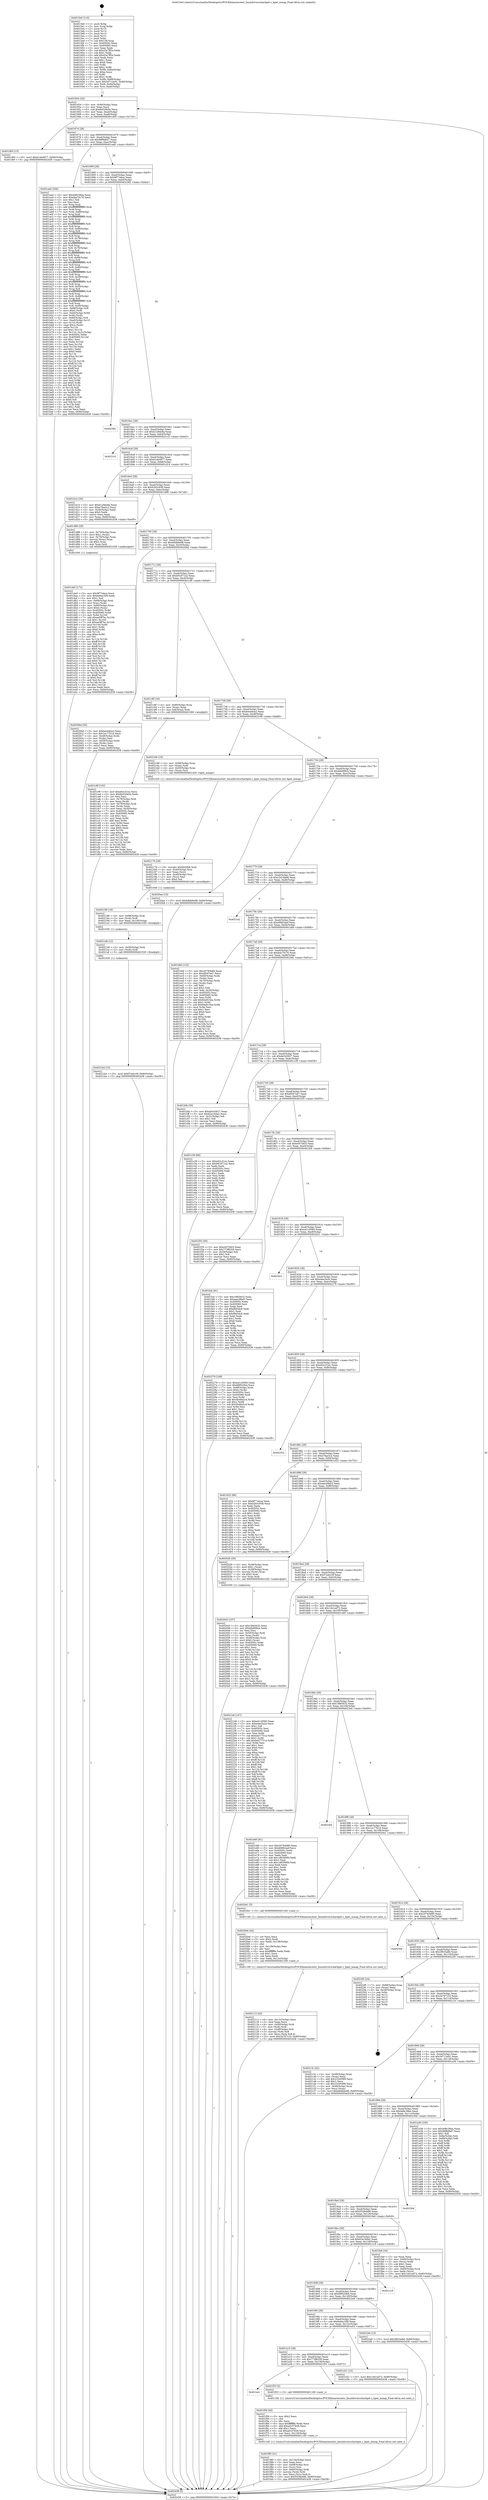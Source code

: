 digraph "0x4015e0" {
  label = "0x4015e0 (/mnt/c/Users/mathe/Desktop/tcc/POCII/binaries/extr_linuxdriverscharhpet.c_hpet_mmap_Final-ollvm.out::main(0))"
  labelloc = "t"
  node[shape=record]

  Entry [label="",width=0.3,height=0.3,shape=circle,fillcolor=black,style=filled]
  "0x401654" [label="{
     0x401654 [32]\l
     | [instrs]\l
     &nbsp;&nbsp;0x401654 \<+6\>: mov -0x90(%rbp),%eax\l
     &nbsp;&nbsp;0x40165a \<+2\>: mov %eax,%ecx\l
     &nbsp;&nbsp;0x40165c \<+6\>: sub $0x8e529e5e,%ecx\l
     &nbsp;&nbsp;0x401662 \<+6\>: mov %eax,-0xa4(%rbp)\l
     &nbsp;&nbsp;0x401668 \<+6\>: mov %ecx,-0xa8(%rbp)\l
     &nbsp;&nbsp;0x40166e \<+6\>: je 0000000000401d05 \<main+0x725\>\l
  }"]
  "0x401d05" [label="{
     0x401d05 [15]\l
     | [instrs]\l
     &nbsp;&nbsp;0x401d05 \<+10\>: movl $0xb1eb4977,-0x90(%rbp)\l
     &nbsp;&nbsp;0x401d0f \<+5\>: jmp 0000000000402438 \<main+0xe58\>\l
  }"]
  "0x401674" [label="{
     0x401674 [28]\l
     | [instrs]\l
     &nbsp;&nbsp;0x401674 \<+5\>: jmp 0000000000401679 \<main+0x99\>\l
     &nbsp;&nbsp;0x401679 \<+6\>: mov -0xa4(%rbp),%eax\l
     &nbsp;&nbsp;0x40167f \<+5\>: sub $0x98f9d6d7,%eax\l
     &nbsp;&nbsp;0x401684 \<+6\>: mov %eax,-0xac(%rbp)\l
     &nbsp;&nbsp;0x40168a \<+6\>: je 0000000000401aa0 \<main+0x4c0\>\l
  }"]
  Exit [label="",width=0.3,height=0.3,shape=circle,fillcolor=black,style=filled,peripheries=2]
  "0x401aa0" [label="{
     0x401aa0 [346]\l
     | [instrs]\l
     &nbsp;&nbsp;0x401aa0 \<+5\>: mov $0x4d8c38ea,%eax\l
     &nbsp;&nbsp;0x401aa5 \<+5\>: mov $0xdaa75c76,%ecx\l
     &nbsp;&nbsp;0x401aaa \<+2\>: mov $0x1,%dl\l
     &nbsp;&nbsp;0x401aac \<+2\>: xor %esi,%esi\l
     &nbsp;&nbsp;0x401aae \<+3\>: mov %rsp,%rdi\l
     &nbsp;&nbsp;0x401ab1 \<+4\>: add $0xfffffffffffffff0,%rdi\l
     &nbsp;&nbsp;0x401ab5 \<+3\>: mov %rdi,%rsp\l
     &nbsp;&nbsp;0x401ab8 \<+7\>: mov %rdi,-0x88(%rbp)\l
     &nbsp;&nbsp;0x401abf \<+3\>: mov %rsp,%rdi\l
     &nbsp;&nbsp;0x401ac2 \<+4\>: add $0xfffffffffffffff0,%rdi\l
     &nbsp;&nbsp;0x401ac6 \<+3\>: mov %rdi,%rsp\l
     &nbsp;&nbsp;0x401ac9 \<+3\>: mov %rsp,%r8\l
     &nbsp;&nbsp;0x401acc \<+4\>: add $0xfffffffffffffff0,%r8\l
     &nbsp;&nbsp;0x401ad0 \<+3\>: mov %r8,%rsp\l
     &nbsp;&nbsp;0x401ad3 \<+4\>: mov %r8,-0x80(%rbp)\l
     &nbsp;&nbsp;0x401ad7 \<+3\>: mov %rsp,%r8\l
     &nbsp;&nbsp;0x401ada \<+4\>: add $0xfffffffffffffff0,%r8\l
     &nbsp;&nbsp;0x401ade \<+3\>: mov %r8,%rsp\l
     &nbsp;&nbsp;0x401ae1 \<+4\>: mov %r8,-0x78(%rbp)\l
     &nbsp;&nbsp;0x401ae5 \<+3\>: mov %rsp,%r8\l
     &nbsp;&nbsp;0x401ae8 \<+4\>: add $0xfffffffffffffff0,%r8\l
     &nbsp;&nbsp;0x401aec \<+3\>: mov %r8,%rsp\l
     &nbsp;&nbsp;0x401aef \<+4\>: mov %r8,-0x70(%rbp)\l
     &nbsp;&nbsp;0x401af3 \<+3\>: mov %rsp,%r8\l
     &nbsp;&nbsp;0x401af6 \<+4\>: add $0xfffffffffffffff0,%r8\l
     &nbsp;&nbsp;0x401afa \<+3\>: mov %r8,%rsp\l
     &nbsp;&nbsp;0x401afd \<+4\>: mov %r8,-0x68(%rbp)\l
     &nbsp;&nbsp;0x401b01 \<+3\>: mov %rsp,%r8\l
     &nbsp;&nbsp;0x401b04 \<+4\>: add $0xfffffffffffffff0,%r8\l
     &nbsp;&nbsp;0x401b08 \<+3\>: mov %r8,%rsp\l
     &nbsp;&nbsp;0x401b0b \<+4\>: mov %r8,-0x60(%rbp)\l
     &nbsp;&nbsp;0x401b0f \<+3\>: mov %rsp,%r8\l
     &nbsp;&nbsp;0x401b12 \<+4\>: add $0xfffffffffffffff0,%r8\l
     &nbsp;&nbsp;0x401b16 \<+3\>: mov %r8,%rsp\l
     &nbsp;&nbsp;0x401b19 \<+4\>: mov %r8,-0x58(%rbp)\l
     &nbsp;&nbsp;0x401b1d \<+3\>: mov %rsp,%r8\l
     &nbsp;&nbsp;0x401b20 \<+4\>: add $0xfffffffffffffff0,%r8\l
     &nbsp;&nbsp;0x401b24 \<+3\>: mov %r8,%rsp\l
     &nbsp;&nbsp;0x401b27 \<+4\>: mov %r8,-0x50(%rbp)\l
     &nbsp;&nbsp;0x401b2b \<+3\>: mov %rsp,%r8\l
     &nbsp;&nbsp;0x401b2e \<+4\>: add $0xfffffffffffffff0,%r8\l
     &nbsp;&nbsp;0x401b32 \<+3\>: mov %r8,%rsp\l
     &nbsp;&nbsp;0x401b35 \<+4\>: mov %r8,-0x48(%rbp)\l
     &nbsp;&nbsp;0x401b39 \<+3\>: mov %rsp,%r8\l
     &nbsp;&nbsp;0x401b3c \<+4\>: add $0xfffffffffffffff0,%r8\l
     &nbsp;&nbsp;0x401b40 \<+3\>: mov %r8,%rsp\l
     &nbsp;&nbsp;0x401b43 \<+4\>: mov %r8,-0x40(%rbp)\l
     &nbsp;&nbsp;0x401b47 \<+7\>: mov -0x88(%rbp),%r8\l
     &nbsp;&nbsp;0x401b4e \<+7\>: movl $0x0,(%r8)\l
     &nbsp;&nbsp;0x401b55 \<+7\>: mov -0x94(%rbp),%r9d\l
     &nbsp;&nbsp;0x401b5c \<+3\>: mov %r9d,(%rdi)\l
     &nbsp;&nbsp;0x401b5f \<+4\>: mov -0x80(%rbp),%r8\l
     &nbsp;&nbsp;0x401b63 \<+7\>: mov -0xa0(%rbp),%r10\l
     &nbsp;&nbsp;0x401b6a \<+3\>: mov %r10,(%r8)\l
     &nbsp;&nbsp;0x401b6d \<+3\>: cmpl $0x2,(%rdi)\l
     &nbsp;&nbsp;0x401b70 \<+4\>: setne %r11b\l
     &nbsp;&nbsp;0x401b74 \<+4\>: and $0x1,%r11b\l
     &nbsp;&nbsp;0x401b78 \<+4\>: mov %r11b,-0x31(%rbp)\l
     &nbsp;&nbsp;0x401b7c \<+7\>: mov 0x40505c,%ebx\l
     &nbsp;&nbsp;0x401b83 \<+8\>: mov 0x405060,%r14d\l
     &nbsp;&nbsp;0x401b8b \<+3\>: sub $0x1,%esi\l
     &nbsp;&nbsp;0x401b8e \<+3\>: mov %ebx,%r15d\l
     &nbsp;&nbsp;0x401b91 \<+3\>: add %esi,%r15d\l
     &nbsp;&nbsp;0x401b94 \<+4\>: imul %r15d,%ebx\l
     &nbsp;&nbsp;0x401b98 \<+3\>: and $0x1,%ebx\l
     &nbsp;&nbsp;0x401b9b \<+3\>: cmp $0x0,%ebx\l
     &nbsp;&nbsp;0x401b9e \<+4\>: sete %r11b\l
     &nbsp;&nbsp;0x401ba2 \<+4\>: cmp $0xa,%r14d\l
     &nbsp;&nbsp;0x401ba6 \<+4\>: setl %r12b\l
     &nbsp;&nbsp;0x401baa \<+3\>: mov %r11b,%r13b\l
     &nbsp;&nbsp;0x401bad \<+4\>: xor $0xff,%r13b\l
     &nbsp;&nbsp;0x401bb1 \<+3\>: mov %r12b,%sil\l
     &nbsp;&nbsp;0x401bb4 \<+4\>: xor $0xff,%sil\l
     &nbsp;&nbsp;0x401bb8 \<+3\>: xor $0x0,%dl\l
     &nbsp;&nbsp;0x401bbb \<+3\>: mov %r13b,%dil\l
     &nbsp;&nbsp;0x401bbe \<+4\>: and $0x0,%dil\l
     &nbsp;&nbsp;0x401bc2 \<+3\>: and %dl,%r11b\l
     &nbsp;&nbsp;0x401bc5 \<+3\>: mov %sil,%r8b\l
     &nbsp;&nbsp;0x401bc8 \<+4\>: and $0x0,%r8b\l
     &nbsp;&nbsp;0x401bcc \<+3\>: and %dl,%r12b\l
     &nbsp;&nbsp;0x401bcf \<+3\>: or %r11b,%dil\l
     &nbsp;&nbsp;0x401bd2 \<+3\>: or %r12b,%r8b\l
     &nbsp;&nbsp;0x401bd5 \<+3\>: xor %r8b,%dil\l
     &nbsp;&nbsp;0x401bd8 \<+3\>: or %sil,%r13b\l
     &nbsp;&nbsp;0x401bdb \<+4\>: xor $0xff,%r13b\l
     &nbsp;&nbsp;0x401bdf \<+3\>: or $0x0,%dl\l
     &nbsp;&nbsp;0x401be2 \<+3\>: and %dl,%r13b\l
     &nbsp;&nbsp;0x401be5 \<+3\>: or %r13b,%dil\l
     &nbsp;&nbsp;0x401be8 \<+4\>: test $0x1,%dil\l
     &nbsp;&nbsp;0x401bec \<+3\>: cmovne %ecx,%eax\l
     &nbsp;&nbsp;0x401bef \<+6\>: mov %eax,-0x90(%rbp)\l
     &nbsp;&nbsp;0x401bf5 \<+5\>: jmp 0000000000402438 \<main+0xe58\>\l
  }"]
  "0x401690" [label="{
     0x401690 [28]\l
     | [instrs]\l
     &nbsp;&nbsp;0x401690 \<+5\>: jmp 0000000000401695 \<main+0xb5\>\l
     &nbsp;&nbsp;0x401695 \<+6\>: mov -0xa4(%rbp),%eax\l
     &nbsp;&nbsp;0x40169b \<+5\>: sub $0x9f77ebca,%eax\l
     &nbsp;&nbsp;0x4016a0 \<+6\>: mov %eax,-0xb0(%rbp)\l
     &nbsp;&nbsp;0x4016a6 \<+6\>: je 0000000000402382 \<main+0xda2\>\l
  }"]
  "0x4021b4" [label="{
     0x4021b4 [15]\l
     | [instrs]\l
     &nbsp;&nbsp;0x4021b4 \<+10\>: movl $0xf7a4e10f,-0x90(%rbp)\l
     &nbsp;&nbsp;0x4021be \<+5\>: jmp 0000000000402438 \<main+0xe58\>\l
  }"]
  "0x402382" [label="{
     0x402382\l
  }", style=dashed]
  "0x4016ac" [label="{
     0x4016ac [28]\l
     | [instrs]\l
     &nbsp;&nbsp;0x4016ac \<+5\>: jmp 00000000004016b1 \<main+0xd1\>\l
     &nbsp;&nbsp;0x4016b1 \<+6\>: mov -0xa4(%rbp),%eax\l
     &nbsp;&nbsp;0x4016b7 \<+5\>: sub $0xb129dc8a,%eax\l
     &nbsp;&nbsp;0x4016bc \<+6\>: mov %eax,-0xb4(%rbp)\l
     &nbsp;&nbsp;0x4016c2 \<+6\>: je 00000000004021c3 \<main+0xbe3\>\l
  }"]
  "0x4021a8" [label="{
     0x4021a8 [12]\l
     | [instrs]\l
     &nbsp;&nbsp;0x4021a8 \<+4\>: mov -0x50(%rbp),%rdi\l
     &nbsp;&nbsp;0x4021ac \<+3\>: mov (%rdi),%rdi\l
     &nbsp;&nbsp;0x4021af \<+5\>: call 0000000000401030 \<free@plt\>\l
     | [calls]\l
     &nbsp;&nbsp;0x401030 \{1\} (unknown)\l
  }"]
  "0x4021c3" [label="{
     0x4021c3\l
  }", style=dashed]
  "0x4016c8" [label="{
     0x4016c8 [28]\l
     | [instrs]\l
     &nbsp;&nbsp;0x4016c8 \<+5\>: jmp 00000000004016cd \<main+0xed\>\l
     &nbsp;&nbsp;0x4016cd \<+6\>: mov -0xa4(%rbp),%eax\l
     &nbsp;&nbsp;0x4016d3 \<+5\>: sub $0xb1eb4977,%eax\l
     &nbsp;&nbsp;0x4016d8 \<+6\>: mov %eax,-0xb8(%rbp)\l
     &nbsp;&nbsp;0x4016de \<+6\>: je 0000000000401d14 \<main+0x734\>\l
  }"]
  "0x402196" [label="{
     0x402196 [18]\l
     | [instrs]\l
     &nbsp;&nbsp;0x402196 \<+4\>: mov -0x68(%rbp),%rdi\l
     &nbsp;&nbsp;0x40219a \<+3\>: mov (%rdi),%rdi\l
     &nbsp;&nbsp;0x40219d \<+6\>: mov %eax,-0x140(%rbp)\l
     &nbsp;&nbsp;0x4021a3 \<+5\>: call 0000000000401030 \<free@plt\>\l
     | [calls]\l
     &nbsp;&nbsp;0x401030 \{1\} (unknown)\l
  }"]
  "0x401d14" [label="{
     0x401d14 [30]\l
     | [instrs]\l
     &nbsp;&nbsp;0x401d14 \<+5\>: mov $0xb129dc8a,%eax\l
     &nbsp;&nbsp;0x401d19 \<+5\>: mov $0xe7faa3c2,%ecx\l
     &nbsp;&nbsp;0x401d1e \<+3\>: mov -0x30(%rbp),%edx\l
     &nbsp;&nbsp;0x401d21 \<+3\>: cmp $0x0,%edx\l
     &nbsp;&nbsp;0x401d24 \<+3\>: cmove %ecx,%eax\l
     &nbsp;&nbsp;0x401d27 \<+6\>: mov %eax,-0x90(%rbp)\l
     &nbsp;&nbsp;0x401d2d \<+5\>: jmp 0000000000402438 \<main+0xe58\>\l
  }"]
  "0x4016e4" [label="{
     0x4016e4 [28]\l
     | [instrs]\l
     &nbsp;&nbsp;0x4016e4 \<+5\>: jmp 00000000004016e9 \<main+0x109\>\l
     &nbsp;&nbsp;0x4016e9 \<+6\>: mov -0xa4(%rbp),%eax\l
     &nbsp;&nbsp;0x4016ef \<+5\>: sub $0xb2b5c938,%eax\l
     &nbsp;&nbsp;0x4016f4 \<+6\>: mov %eax,-0xbc(%rbp)\l
     &nbsp;&nbsp;0x4016fa \<+6\>: je 0000000000401d88 \<main+0x7a8\>\l
  }"]
  "0x402179" [label="{
     0x402179 [29]\l
     | [instrs]\l
     &nbsp;&nbsp;0x402179 \<+10\>: movabs $0x4030b6,%rdi\l
     &nbsp;&nbsp;0x402183 \<+4\>: mov -0x40(%rbp),%rsi\l
     &nbsp;&nbsp;0x402187 \<+2\>: mov %eax,(%rsi)\l
     &nbsp;&nbsp;0x402189 \<+4\>: mov -0x40(%rbp),%rsi\l
     &nbsp;&nbsp;0x40218d \<+2\>: mov (%rsi),%esi\l
     &nbsp;&nbsp;0x40218f \<+2\>: mov $0x0,%al\l
     &nbsp;&nbsp;0x402191 \<+5\>: call 0000000000401040 \<printf@plt\>\l
     | [calls]\l
     &nbsp;&nbsp;0x401040 \{1\} (unknown)\l
  }"]
  "0x401d88" [label="{
     0x401d88 [29]\l
     | [instrs]\l
     &nbsp;&nbsp;0x401d88 \<+4\>: mov -0x70(%rbp),%rax\l
     &nbsp;&nbsp;0x401d8c \<+6\>: movl $0x1,(%rax)\l
     &nbsp;&nbsp;0x401d92 \<+4\>: mov -0x70(%rbp),%rax\l
     &nbsp;&nbsp;0x401d96 \<+3\>: movslq (%rax),%rax\l
     &nbsp;&nbsp;0x401d99 \<+4\>: shl $0x2,%rax\l
     &nbsp;&nbsp;0x401d9d \<+3\>: mov %rax,%rdi\l
     &nbsp;&nbsp;0x401da0 \<+5\>: call 0000000000401050 \<malloc@plt\>\l
     | [calls]\l
     &nbsp;&nbsp;0x401050 \{1\} (unknown)\l
  }"]
  "0x401700" [label="{
     0x401700 [28]\l
     | [instrs]\l
     &nbsp;&nbsp;0x401700 \<+5\>: jmp 0000000000401705 \<main+0x125\>\l
     &nbsp;&nbsp;0x401705 \<+6\>: mov -0xa4(%rbp),%eax\l
     &nbsp;&nbsp;0x40170b \<+5\>: sub $0xb8db6e98,%eax\l
     &nbsp;&nbsp;0x401710 \<+6\>: mov %eax,-0xc0(%rbp)\l
     &nbsp;&nbsp;0x401716 \<+6\>: je 00000000004020bd \<main+0xadd\>\l
  }"]
  "0x402112" [label="{
     0x402112 [42]\l
     | [instrs]\l
     &nbsp;&nbsp;0x402112 \<+6\>: mov -0x13c(%rbp),%ecx\l
     &nbsp;&nbsp;0x402118 \<+3\>: imul %eax,%ecx\l
     &nbsp;&nbsp;0x40211b \<+4\>: mov -0x50(%rbp),%rdi\l
     &nbsp;&nbsp;0x40211f \<+3\>: mov (%rdi),%rdi\l
     &nbsp;&nbsp;0x402122 \<+4\>: mov -0x48(%rbp),%r8\l
     &nbsp;&nbsp;0x402126 \<+3\>: movslq (%r8),%r8\l
     &nbsp;&nbsp;0x402129 \<+4\>: mov %ecx,(%rdi,%r8,4)\l
     &nbsp;&nbsp;0x40212d \<+10\>: movl $0x3a767c33,-0x90(%rbp)\l
     &nbsp;&nbsp;0x402137 \<+5\>: jmp 0000000000402438 \<main+0xe58\>\l
  }"]
  "0x4020bd" [label="{
     0x4020bd [36]\l
     | [instrs]\l
     &nbsp;&nbsp;0x4020bd \<+5\>: mov $0xbee44ea2,%eax\l
     &nbsp;&nbsp;0x4020c2 \<+5\>: mov $0x1ec77b1d,%ecx\l
     &nbsp;&nbsp;0x4020c7 \<+4\>: mov -0x48(%rbp),%rdx\l
     &nbsp;&nbsp;0x4020cb \<+2\>: mov (%rdx),%esi\l
     &nbsp;&nbsp;0x4020cd \<+4\>: mov -0x58(%rbp),%rdx\l
     &nbsp;&nbsp;0x4020d1 \<+2\>: cmp (%rdx),%esi\l
     &nbsp;&nbsp;0x4020d3 \<+3\>: cmovl %ecx,%eax\l
     &nbsp;&nbsp;0x4020d6 \<+6\>: mov %eax,-0x90(%rbp)\l
     &nbsp;&nbsp;0x4020dc \<+5\>: jmp 0000000000402438 \<main+0xe58\>\l
  }"]
  "0x40171c" [label="{
     0x40171c [28]\l
     | [instrs]\l
     &nbsp;&nbsp;0x40171c \<+5\>: jmp 0000000000401721 \<main+0x141\>\l
     &nbsp;&nbsp;0x401721 \<+6\>: mov -0xa4(%rbp),%eax\l
     &nbsp;&nbsp;0x401727 \<+5\>: sub $0xb91871a2,%eax\l
     &nbsp;&nbsp;0x40172c \<+6\>: mov %eax,-0xc4(%rbp)\l
     &nbsp;&nbsp;0x401732 \<+6\>: je 0000000000401c8f \<main+0x6af\>\l
  }"]
  "0x4020e6" [label="{
     0x4020e6 [44]\l
     | [instrs]\l
     &nbsp;&nbsp;0x4020e6 \<+2\>: xor %ecx,%ecx\l
     &nbsp;&nbsp;0x4020e8 \<+5\>: mov $0x2,%edx\l
     &nbsp;&nbsp;0x4020ed \<+6\>: mov %edx,-0x138(%rbp)\l
     &nbsp;&nbsp;0x4020f3 \<+1\>: cltd\l
     &nbsp;&nbsp;0x4020f4 \<+6\>: mov -0x138(%rbp),%esi\l
     &nbsp;&nbsp;0x4020fa \<+2\>: idiv %esi\l
     &nbsp;&nbsp;0x4020fc \<+6\>: imul $0xfffffffe,%edx,%edx\l
     &nbsp;&nbsp;0x402102 \<+3\>: sub $0x1,%ecx\l
     &nbsp;&nbsp;0x402105 \<+2\>: sub %ecx,%edx\l
     &nbsp;&nbsp;0x402107 \<+6\>: mov %edx,-0x13c(%rbp)\l
     &nbsp;&nbsp;0x40210d \<+5\>: call 0000000000401160 \<next_i\>\l
     | [calls]\l
     &nbsp;&nbsp;0x401160 \{1\} (/mnt/c/Users/mathe/Desktop/tcc/POCII/binaries/extr_linuxdriverscharhpet.c_hpet_mmap_Final-ollvm.out::next_i)\l
  }"]
  "0x401c8f" [label="{
     0x401c8f [16]\l
     | [instrs]\l
     &nbsp;&nbsp;0x401c8f \<+4\>: mov -0x80(%rbp),%rax\l
     &nbsp;&nbsp;0x401c93 \<+3\>: mov (%rax),%rax\l
     &nbsp;&nbsp;0x401c96 \<+4\>: mov 0x8(%rax),%rdi\l
     &nbsp;&nbsp;0x401c9a \<+5\>: call 0000000000401060 \<atoi@plt\>\l
     | [calls]\l
     &nbsp;&nbsp;0x401060 \{1\} (unknown)\l
  }"]
  "0x401738" [label="{
     0x401738 [28]\l
     | [instrs]\l
     &nbsp;&nbsp;0x401738 \<+5\>: jmp 000000000040173d \<main+0x15d\>\l
     &nbsp;&nbsp;0x40173d \<+6\>: mov -0xa4(%rbp),%eax\l
     &nbsp;&nbsp;0x401743 \<+5\>: sub $0xbee44ea2,%eax\l
     &nbsp;&nbsp;0x401748 \<+6\>: mov %eax,-0xc8(%rbp)\l
     &nbsp;&nbsp;0x40174e \<+6\>: je 0000000000402166 \<main+0xb86\>\l
  }"]
  "0x402043" [label="{
     0x402043 [107]\l
     | [instrs]\l
     &nbsp;&nbsp;0x402043 \<+5\>: mov $0x18fe5632,%ecx\l
     &nbsp;&nbsp;0x402048 \<+5\>: mov $0xbfa999cb,%edx\l
     &nbsp;&nbsp;0x40204d \<+2\>: xor %esi,%esi\l
     &nbsp;&nbsp;0x40204f \<+4\>: mov -0x50(%rbp),%rdi\l
     &nbsp;&nbsp;0x402053 \<+3\>: mov %rax,(%rdi)\l
     &nbsp;&nbsp;0x402056 \<+4\>: mov -0x48(%rbp),%rax\l
     &nbsp;&nbsp;0x40205a \<+6\>: movl $0x0,(%rax)\l
     &nbsp;&nbsp;0x402060 \<+8\>: mov 0x40505c,%r8d\l
     &nbsp;&nbsp;0x402068 \<+8\>: mov 0x405060,%r9d\l
     &nbsp;&nbsp;0x402070 \<+3\>: sub $0x1,%esi\l
     &nbsp;&nbsp;0x402073 \<+3\>: mov %r8d,%r10d\l
     &nbsp;&nbsp;0x402076 \<+3\>: add %esi,%r10d\l
     &nbsp;&nbsp;0x402079 \<+4\>: imul %r10d,%r8d\l
     &nbsp;&nbsp;0x40207d \<+4\>: and $0x1,%r8d\l
     &nbsp;&nbsp;0x402081 \<+4\>: cmp $0x0,%r8d\l
     &nbsp;&nbsp;0x402085 \<+4\>: sete %r11b\l
     &nbsp;&nbsp;0x402089 \<+4\>: cmp $0xa,%r9d\l
     &nbsp;&nbsp;0x40208d \<+3\>: setl %bl\l
     &nbsp;&nbsp;0x402090 \<+3\>: mov %r11b,%r14b\l
     &nbsp;&nbsp;0x402093 \<+3\>: and %bl,%r14b\l
     &nbsp;&nbsp;0x402096 \<+3\>: xor %bl,%r11b\l
     &nbsp;&nbsp;0x402099 \<+3\>: or %r11b,%r14b\l
     &nbsp;&nbsp;0x40209c \<+4\>: test $0x1,%r14b\l
     &nbsp;&nbsp;0x4020a0 \<+3\>: cmovne %edx,%ecx\l
     &nbsp;&nbsp;0x4020a3 \<+6\>: mov %ecx,-0x90(%rbp)\l
     &nbsp;&nbsp;0x4020a9 \<+5\>: jmp 0000000000402438 \<main+0xe58\>\l
  }"]
  "0x402166" [label="{
     0x402166 [19]\l
     | [instrs]\l
     &nbsp;&nbsp;0x402166 \<+4\>: mov -0x68(%rbp),%rax\l
     &nbsp;&nbsp;0x40216a \<+3\>: mov (%rax),%rdi\l
     &nbsp;&nbsp;0x40216d \<+4\>: mov -0x50(%rbp),%rax\l
     &nbsp;&nbsp;0x402171 \<+3\>: mov (%rax),%rsi\l
     &nbsp;&nbsp;0x402174 \<+5\>: call 0000000000401420 \<hpet_mmap\>\l
     | [calls]\l
     &nbsp;&nbsp;0x401420 \{1\} (/mnt/c/Users/mathe/Desktop/tcc/POCII/binaries/extr_linuxdriverscharhpet.c_hpet_mmap_Final-ollvm.out::hpet_mmap)\l
  }"]
  "0x401754" [label="{
     0x401754 [28]\l
     | [instrs]\l
     &nbsp;&nbsp;0x401754 \<+5\>: jmp 0000000000401759 \<main+0x179\>\l
     &nbsp;&nbsp;0x401759 \<+6\>: mov -0xa4(%rbp),%eax\l
     &nbsp;&nbsp;0x40175f \<+5\>: sub $0xbfa999cb,%eax\l
     &nbsp;&nbsp;0x401764 \<+6\>: mov %eax,-0xcc(%rbp)\l
     &nbsp;&nbsp;0x40176a \<+6\>: je 00000000004020ae \<main+0xace\>\l
  }"]
  "0x401f80" [label="{
     0x401f80 [41]\l
     | [instrs]\l
     &nbsp;&nbsp;0x401f80 \<+6\>: mov -0x134(%rbp),%ecx\l
     &nbsp;&nbsp;0x401f86 \<+3\>: imul %eax,%ecx\l
     &nbsp;&nbsp;0x401f89 \<+4\>: mov -0x68(%rbp),%rsi\l
     &nbsp;&nbsp;0x401f8d \<+3\>: mov (%rsi),%rsi\l
     &nbsp;&nbsp;0x401f90 \<+4\>: mov -0x60(%rbp),%rdi\l
     &nbsp;&nbsp;0x401f94 \<+3\>: movslq (%rdi),%rdi\l
     &nbsp;&nbsp;0x401f97 \<+3\>: mov %ecx,(%rsi,%rdi,4)\l
     &nbsp;&nbsp;0x401f9a \<+10\>: movl $0x5528eb96,-0x90(%rbp)\l
     &nbsp;&nbsp;0x401fa4 \<+5\>: jmp 0000000000402438 \<main+0xe58\>\l
  }"]
  "0x4020ae" [label="{
     0x4020ae [15]\l
     | [instrs]\l
     &nbsp;&nbsp;0x4020ae \<+10\>: movl $0xb8db6e98,-0x90(%rbp)\l
     &nbsp;&nbsp;0x4020b8 \<+5\>: jmp 0000000000402438 \<main+0xe58\>\l
  }"]
  "0x401770" [label="{
     0x401770 [28]\l
     | [instrs]\l
     &nbsp;&nbsp;0x401770 \<+5\>: jmp 0000000000401775 \<main+0x195\>\l
     &nbsp;&nbsp;0x401775 \<+6\>: mov -0xa4(%rbp),%eax\l
     &nbsp;&nbsp;0x40177b \<+5\>: sub $0xc5418a69,%eax\l
     &nbsp;&nbsp;0x401780 \<+6\>: mov %eax,-0xd0(%rbp)\l
     &nbsp;&nbsp;0x401786 \<+6\>: je 00000000004021d2 \<main+0xbf2\>\l
  }"]
  "0x401f58" [label="{
     0x401f58 [40]\l
     | [instrs]\l
     &nbsp;&nbsp;0x401f58 \<+5\>: mov $0x2,%ecx\l
     &nbsp;&nbsp;0x401f5d \<+1\>: cltd\l
     &nbsp;&nbsp;0x401f5e \<+2\>: idiv %ecx\l
     &nbsp;&nbsp;0x401f60 \<+6\>: imul $0xfffffffe,%edx,%ecx\l
     &nbsp;&nbsp;0x401f66 \<+6\>: add $0xad107638,%ecx\l
     &nbsp;&nbsp;0x401f6c \<+3\>: add $0x1,%ecx\l
     &nbsp;&nbsp;0x401f6f \<+6\>: sub $0xad107638,%ecx\l
     &nbsp;&nbsp;0x401f75 \<+6\>: mov %ecx,-0x134(%rbp)\l
     &nbsp;&nbsp;0x401f7b \<+5\>: call 0000000000401160 \<next_i\>\l
     | [calls]\l
     &nbsp;&nbsp;0x401160 \{1\} (/mnt/c/Users/mathe/Desktop/tcc/POCII/binaries/extr_linuxdriverscharhpet.c_hpet_mmap_Final-ollvm.out::next_i)\l
  }"]
  "0x4021d2" [label="{
     0x4021d2\l
  }", style=dashed]
  "0x40178c" [label="{
     0x40178c [28]\l
     | [instrs]\l
     &nbsp;&nbsp;0x40178c \<+5\>: jmp 0000000000401791 \<main+0x1b1\>\l
     &nbsp;&nbsp;0x401791 \<+6\>: mov -0xa4(%rbp),%eax\l
     &nbsp;&nbsp;0x401797 \<+5\>: sub $0xd0802aef,%eax\l
     &nbsp;&nbsp;0x40179c \<+6\>: mov %eax,-0xd4(%rbp)\l
     &nbsp;&nbsp;0x4017a2 \<+6\>: je 0000000000401ebb \<main+0x8db\>\l
  }"]
  "0x401a2c" [label="{
     0x401a2c\l
  }", style=dashed]
  "0x401ebb" [label="{
     0x401ebb [122]\l
     | [instrs]\l
     &nbsp;&nbsp;0x401ebb \<+5\>: mov $0x20783b80,%eax\l
     &nbsp;&nbsp;0x401ec0 \<+5\>: mov $0xdf297a47,%ecx\l
     &nbsp;&nbsp;0x401ec5 \<+4\>: mov -0x60(%rbp),%rdx\l
     &nbsp;&nbsp;0x401ec9 \<+2\>: mov (%rdx),%esi\l
     &nbsp;&nbsp;0x401ecb \<+4\>: mov -0x70(%rbp),%rdx\l
     &nbsp;&nbsp;0x401ecf \<+2\>: cmp (%rdx),%esi\l
     &nbsp;&nbsp;0x401ed1 \<+4\>: setl %dil\l
     &nbsp;&nbsp;0x401ed5 \<+4\>: and $0x1,%dil\l
     &nbsp;&nbsp;0x401ed9 \<+4\>: mov %dil,-0x29(%rbp)\l
     &nbsp;&nbsp;0x401edd \<+7\>: mov 0x40505c,%esi\l
     &nbsp;&nbsp;0x401ee4 \<+8\>: mov 0x405060,%r8d\l
     &nbsp;&nbsp;0x401eec \<+3\>: mov %esi,%r9d\l
     &nbsp;&nbsp;0x401eef \<+7\>: add $0x84e815ea,%r9d\l
     &nbsp;&nbsp;0x401ef6 \<+4\>: sub $0x1,%r9d\l
     &nbsp;&nbsp;0x401efa \<+7\>: sub $0x84e815ea,%r9d\l
     &nbsp;&nbsp;0x401f01 \<+4\>: imul %r9d,%esi\l
     &nbsp;&nbsp;0x401f05 \<+3\>: and $0x1,%esi\l
     &nbsp;&nbsp;0x401f08 \<+3\>: cmp $0x0,%esi\l
     &nbsp;&nbsp;0x401f0b \<+4\>: sete %dil\l
     &nbsp;&nbsp;0x401f0f \<+4\>: cmp $0xa,%r8d\l
     &nbsp;&nbsp;0x401f13 \<+4\>: setl %r10b\l
     &nbsp;&nbsp;0x401f17 \<+3\>: mov %dil,%r11b\l
     &nbsp;&nbsp;0x401f1a \<+3\>: and %r10b,%r11b\l
     &nbsp;&nbsp;0x401f1d \<+3\>: xor %r10b,%dil\l
     &nbsp;&nbsp;0x401f20 \<+3\>: or %dil,%r11b\l
     &nbsp;&nbsp;0x401f23 \<+4\>: test $0x1,%r11b\l
     &nbsp;&nbsp;0x401f27 \<+3\>: cmovne %ecx,%eax\l
     &nbsp;&nbsp;0x401f2a \<+6\>: mov %eax,-0x90(%rbp)\l
     &nbsp;&nbsp;0x401f30 \<+5\>: jmp 0000000000402438 \<main+0xe58\>\l
  }"]
  "0x4017a8" [label="{
     0x4017a8 [28]\l
     | [instrs]\l
     &nbsp;&nbsp;0x4017a8 \<+5\>: jmp 00000000004017ad \<main+0x1cd\>\l
     &nbsp;&nbsp;0x4017ad \<+6\>: mov -0xa4(%rbp),%eax\l
     &nbsp;&nbsp;0x4017b3 \<+5\>: sub $0xdaa75c76,%eax\l
     &nbsp;&nbsp;0x4017b8 \<+6\>: mov %eax,-0xd8(%rbp)\l
     &nbsp;&nbsp;0x4017be \<+6\>: je 0000000000401bfa \<main+0x61a\>\l
  }"]
  "0x401f53" [label="{
     0x401f53 [5]\l
     | [instrs]\l
     &nbsp;&nbsp;0x401f53 \<+5\>: call 0000000000401160 \<next_i\>\l
     | [calls]\l
     &nbsp;&nbsp;0x401160 \{1\} (/mnt/c/Users/mathe/Desktop/tcc/POCII/binaries/extr_linuxdriverscharhpet.c_hpet_mmap_Final-ollvm.out::next_i)\l
  }"]
  "0x401bfa" [label="{
     0x401bfa [30]\l
     | [instrs]\l
     &nbsp;&nbsp;0x401bfa \<+5\>: mov $0xde543627,%eax\l
     &nbsp;&nbsp;0x401bff \<+5\>: mov $0x62e16da2,%ecx\l
     &nbsp;&nbsp;0x401c04 \<+3\>: mov -0x31(%rbp),%dl\l
     &nbsp;&nbsp;0x401c07 \<+3\>: test $0x1,%dl\l
     &nbsp;&nbsp;0x401c0a \<+3\>: cmovne %ecx,%eax\l
     &nbsp;&nbsp;0x401c0d \<+6\>: mov %eax,-0x90(%rbp)\l
     &nbsp;&nbsp;0x401c13 \<+5\>: jmp 0000000000402438 \<main+0xe58\>\l
  }"]
  "0x4017c4" [label="{
     0x4017c4 [28]\l
     | [instrs]\l
     &nbsp;&nbsp;0x4017c4 \<+5\>: jmp 00000000004017c9 \<main+0x1e9\>\l
     &nbsp;&nbsp;0x4017c9 \<+6\>: mov -0xa4(%rbp),%eax\l
     &nbsp;&nbsp;0x4017cf \<+5\>: sub $0xde543627,%eax\l
     &nbsp;&nbsp;0x4017d4 \<+6\>: mov %eax,-0xdc(%rbp)\l
     &nbsp;&nbsp;0x4017da \<+6\>: je 0000000000401c39 \<main+0x659\>\l
  }"]
  "0x401a10" [label="{
     0x401a10 [28]\l
     | [instrs]\l
     &nbsp;&nbsp;0x401a10 \<+5\>: jmp 0000000000401a15 \<main+0x435\>\l
     &nbsp;&nbsp;0x401a15 \<+6\>: mov -0xa4(%rbp),%eax\l
     &nbsp;&nbsp;0x401a1b \<+5\>: sub $0x773f8329,%eax\l
     &nbsp;&nbsp;0x401a20 \<+6\>: mov %eax,-0x130(%rbp)\l
     &nbsp;&nbsp;0x401a26 \<+6\>: je 0000000000401f53 \<main+0x973\>\l
  }"]
  "0x401c39" [label="{
     0x401c39 [86]\l
     | [instrs]\l
     &nbsp;&nbsp;0x401c39 \<+5\>: mov $0xe62c31ec,%eax\l
     &nbsp;&nbsp;0x401c3e \<+5\>: mov $0xb91871a2,%ecx\l
     &nbsp;&nbsp;0x401c43 \<+2\>: xor %edx,%edx\l
     &nbsp;&nbsp;0x401c45 \<+7\>: mov 0x40505c,%esi\l
     &nbsp;&nbsp;0x401c4c \<+7\>: mov 0x405060,%edi\l
     &nbsp;&nbsp;0x401c53 \<+3\>: sub $0x1,%edx\l
     &nbsp;&nbsp;0x401c56 \<+3\>: mov %esi,%r8d\l
     &nbsp;&nbsp;0x401c59 \<+3\>: add %edx,%r8d\l
     &nbsp;&nbsp;0x401c5c \<+4\>: imul %r8d,%esi\l
     &nbsp;&nbsp;0x401c60 \<+3\>: and $0x1,%esi\l
     &nbsp;&nbsp;0x401c63 \<+3\>: cmp $0x0,%esi\l
     &nbsp;&nbsp;0x401c66 \<+4\>: sete %r9b\l
     &nbsp;&nbsp;0x401c6a \<+3\>: cmp $0xa,%edi\l
     &nbsp;&nbsp;0x401c6d \<+4\>: setl %r10b\l
     &nbsp;&nbsp;0x401c71 \<+3\>: mov %r9b,%r11b\l
     &nbsp;&nbsp;0x401c74 \<+3\>: and %r10b,%r11b\l
     &nbsp;&nbsp;0x401c77 \<+3\>: xor %r10b,%r9b\l
     &nbsp;&nbsp;0x401c7a \<+3\>: or %r9b,%r11b\l
     &nbsp;&nbsp;0x401c7d \<+4\>: test $0x1,%r11b\l
     &nbsp;&nbsp;0x401c81 \<+3\>: cmovne %ecx,%eax\l
     &nbsp;&nbsp;0x401c84 \<+6\>: mov %eax,-0x90(%rbp)\l
     &nbsp;&nbsp;0x401c8a \<+5\>: jmp 0000000000402438 \<main+0xe58\>\l
  }"]
  "0x4017e0" [label="{
     0x4017e0 [28]\l
     | [instrs]\l
     &nbsp;&nbsp;0x4017e0 \<+5\>: jmp 00000000004017e5 \<main+0x205\>\l
     &nbsp;&nbsp;0x4017e5 \<+6\>: mov -0xa4(%rbp),%eax\l
     &nbsp;&nbsp;0x4017eb \<+5\>: sub $0xdf297a47,%eax\l
     &nbsp;&nbsp;0x4017f0 \<+6\>: mov %eax,-0xe0(%rbp)\l
     &nbsp;&nbsp;0x4017f6 \<+6\>: je 0000000000401f35 \<main+0x955\>\l
  }"]
  "0x401e51" [label="{
     0x401e51 [15]\l
     | [instrs]\l
     &nbsp;&nbsp;0x401e51 \<+10\>: movl $0x1441ad72,-0x90(%rbp)\l
     &nbsp;&nbsp;0x401e5b \<+5\>: jmp 0000000000402438 \<main+0xe58\>\l
  }"]
  "0x401f35" [label="{
     0x401f35 [30]\l
     | [instrs]\l
     &nbsp;&nbsp;0x401f35 \<+5\>: mov $0xe057bfc5,%eax\l
     &nbsp;&nbsp;0x401f3a \<+5\>: mov $0x773f8329,%ecx\l
     &nbsp;&nbsp;0x401f3f \<+3\>: mov -0x29(%rbp),%dl\l
     &nbsp;&nbsp;0x401f42 \<+3\>: test $0x1,%dl\l
     &nbsp;&nbsp;0x401f45 \<+3\>: cmovne %ecx,%eax\l
     &nbsp;&nbsp;0x401f48 \<+6\>: mov %eax,-0x90(%rbp)\l
     &nbsp;&nbsp;0x401f4e \<+5\>: jmp 0000000000402438 \<main+0xe58\>\l
  }"]
  "0x4017fc" [label="{
     0x4017fc [28]\l
     | [instrs]\l
     &nbsp;&nbsp;0x4017fc \<+5\>: jmp 0000000000401801 \<main+0x221\>\l
     &nbsp;&nbsp;0x401801 \<+6\>: mov -0xa4(%rbp),%eax\l
     &nbsp;&nbsp;0x401807 \<+5\>: sub $0xe057bfc5,%eax\l
     &nbsp;&nbsp;0x40180c \<+6\>: mov %eax,-0xe4(%rbp)\l
     &nbsp;&nbsp;0x401812 \<+6\>: je 0000000000401fcb \<main+0x9eb\>\l
  }"]
  "0x4019f4" [label="{
     0x4019f4 [28]\l
     | [instrs]\l
     &nbsp;&nbsp;0x4019f4 \<+5\>: jmp 00000000004019f9 \<main+0x419\>\l
     &nbsp;&nbsp;0x4019f9 \<+6\>: mov -0xa4(%rbp),%eax\l
     &nbsp;&nbsp;0x4019ff \<+5\>: sub $0x6e6ac309,%eax\l
     &nbsp;&nbsp;0x401a04 \<+6\>: mov %eax,-0x12c(%rbp)\l
     &nbsp;&nbsp;0x401a0a \<+6\>: je 0000000000401e51 \<main+0x871\>\l
  }"]
  "0x401fcb" [label="{
     0x401fcb [91]\l
     | [instrs]\l
     &nbsp;&nbsp;0x401fcb \<+5\>: mov $0x18fe5632,%eax\l
     &nbsp;&nbsp;0x401fd0 \<+5\>: mov $0xeae28bd3,%ecx\l
     &nbsp;&nbsp;0x401fd5 \<+7\>: mov 0x40505c,%edx\l
     &nbsp;&nbsp;0x401fdc \<+7\>: mov 0x405060,%esi\l
     &nbsp;&nbsp;0x401fe3 \<+2\>: mov %edx,%edi\l
     &nbsp;&nbsp;0x401fe5 \<+6\>: sub $0xf9d3dc8,%edi\l
     &nbsp;&nbsp;0x401feb \<+3\>: sub $0x1,%edi\l
     &nbsp;&nbsp;0x401fee \<+6\>: add $0xf9d3dc8,%edi\l
     &nbsp;&nbsp;0x401ff4 \<+3\>: imul %edi,%edx\l
     &nbsp;&nbsp;0x401ff7 \<+3\>: and $0x1,%edx\l
     &nbsp;&nbsp;0x401ffa \<+3\>: cmp $0x0,%edx\l
     &nbsp;&nbsp;0x401ffd \<+4\>: sete %r8b\l
     &nbsp;&nbsp;0x402001 \<+3\>: cmp $0xa,%esi\l
     &nbsp;&nbsp;0x402004 \<+4\>: setl %r9b\l
     &nbsp;&nbsp;0x402008 \<+3\>: mov %r8b,%r10b\l
     &nbsp;&nbsp;0x40200b \<+3\>: and %r9b,%r10b\l
     &nbsp;&nbsp;0x40200e \<+3\>: xor %r9b,%r8b\l
     &nbsp;&nbsp;0x402011 \<+3\>: or %r8b,%r10b\l
     &nbsp;&nbsp;0x402014 \<+4\>: test $0x1,%r10b\l
     &nbsp;&nbsp;0x402018 \<+3\>: cmovne %ecx,%eax\l
     &nbsp;&nbsp;0x40201b \<+6\>: mov %eax,-0x90(%rbp)\l
     &nbsp;&nbsp;0x402021 \<+5\>: jmp 0000000000402438 \<main+0xe58\>\l
  }"]
  "0x401818" [label="{
     0x401818 [28]\l
     | [instrs]\l
     &nbsp;&nbsp;0x401818 \<+5\>: jmp 000000000040181d \<main+0x23d\>\l
     &nbsp;&nbsp;0x40181d \<+6\>: mov -0xa4(%rbp),%eax\l
     &nbsp;&nbsp;0x401823 \<+5\>: sub $0xe41c9560,%eax\l
     &nbsp;&nbsp;0x401828 \<+6\>: mov %eax,-0xe8(%rbp)\l
     &nbsp;&nbsp;0x40182e \<+6\>: je 0000000000402421 \<main+0xe41\>\l
  }"]
  "0x4022e6" [label="{
     0x4022e6 [15]\l
     | [instrs]\l
     &nbsp;&nbsp;0x4022e6 \<+10\>: movl $0x2f833a8d,-0x90(%rbp)\l
     &nbsp;&nbsp;0x4022f0 \<+5\>: jmp 0000000000402438 \<main+0xe58\>\l
  }"]
  "0x402421" [label="{
     0x402421\l
  }", style=dashed]
  "0x401834" [label="{
     0x401834 [28]\l
     | [instrs]\l
     &nbsp;&nbsp;0x401834 \<+5\>: jmp 0000000000401839 \<main+0x259\>\l
     &nbsp;&nbsp;0x401839 \<+6\>: mov -0xa4(%rbp),%eax\l
     &nbsp;&nbsp;0x40183f \<+5\>: sub $0xe4ac5a2e,%eax\l
     &nbsp;&nbsp;0x401844 \<+6\>: mov %eax,-0xec(%rbp)\l
     &nbsp;&nbsp;0x40184a \<+6\>: je 0000000000402279 \<main+0xc99\>\l
  }"]
  "0x4019d8" [label="{
     0x4019d8 [28]\l
     | [instrs]\l
     &nbsp;&nbsp;0x4019d8 \<+5\>: jmp 00000000004019dd \<main+0x3fd\>\l
     &nbsp;&nbsp;0x4019dd \<+6\>: mov -0xa4(%rbp),%eax\l
     &nbsp;&nbsp;0x4019e3 \<+5\>: sub $0x68f520b4,%eax\l
     &nbsp;&nbsp;0x4019e8 \<+6\>: mov %eax,-0x128(%rbp)\l
     &nbsp;&nbsp;0x4019ee \<+6\>: je 00000000004022e6 \<main+0xd06\>\l
  }"]
  "0x402279" [label="{
     0x402279 [109]\l
     | [instrs]\l
     &nbsp;&nbsp;0x402279 \<+5\>: mov $0xe41c9560,%eax\l
     &nbsp;&nbsp;0x40227e \<+5\>: mov $0x68f520b4,%ecx\l
     &nbsp;&nbsp;0x402283 \<+7\>: mov -0x88(%rbp),%rdx\l
     &nbsp;&nbsp;0x40228a \<+6\>: movl $0x0,(%rdx)\l
     &nbsp;&nbsp;0x402290 \<+7\>: mov 0x40505c,%esi\l
     &nbsp;&nbsp;0x402297 \<+7\>: mov 0x405060,%edi\l
     &nbsp;&nbsp;0x40229e \<+3\>: mov %esi,%r8d\l
     &nbsp;&nbsp;0x4022a1 \<+7\>: add $0x5b48a2c4,%r8d\l
     &nbsp;&nbsp;0x4022a8 \<+4\>: sub $0x1,%r8d\l
     &nbsp;&nbsp;0x4022ac \<+7\>: sub $0x5b48a2c4,%r8d\l
     &nbsp;&nbsp;0x4022b3 \<+4\>: imul %r8d,%esi\l
     &nbsp;&nbsp;0x4022b7 \<+3\>: and $0x1,%esi\l
     &nbsp;&nbsp;0x4022ba \<+3\>: cmp $0x0,%esi\l
     &nbsp;&nbsp;0x4022bd \<+4\>: sete %r9b\l
     &nbsp;&nbsp;0x4022c1 \<+3\>: cmp $0xa,%edi\l
     &nbsp;&nbsp;0x4022c4 \<+4\>: setl %r10b\l
     &nbsp;&nbsp;0x4022c8 \<+3\>: mov %r9b,%r11b\l
     &nbsp;&nbsp;0x4022cb \<+3\>: and %r10b,%r11b\l
     &nbsp;&nbsp;0x4022ce \<+3\>: xor %r10b,%r9b\l
     &nbsp;&nbsp;0x4022d1 \<+3\>: or %r9b,%r11b\l
     &nbsp;&nbsp;0x4022d4 \<+4\>: test $0x1,%r11b\l
     &nbsp;&nbsp;0x4022d8 \<+3\>: cmovne %ecx,%eax\l
     &nbsp;&nbsp;0x4022db \<+6\>: mov %eax,-0x90(%rbp)\l
     &nbsp;&nbsp;0x4022e1 \<+5\>: jmp 0000000000402438 \<main+0xe58\>\l
  }"]
  "0x401850" [label="{
     0x401850 [28]\l
     | [instrs]\l
     &nbsp;&nbsp;0x401850 \<+5\>: jmp 0000000000401855 \<main+0x275\>\l
     &nbsp;&nbsp;0x401855 \<+6\>: mov -0xa4(%rbp),%eax\l
     &nbsp;&nbsp;0x40185b \<+5\>: sub $0xe62c31ec,%eax\l
     &nbsp;&nbsp;0x401860 \<+6\>: mov %eax,-0xf0(%rbp)\l
     &nbsp;&nbsp;0x401866 \<+6\>: je 0000000000402352 \<main+0xd72\>\l
  }"]
  "0x401c18" [label="{
     0x401c18\l
  }", style=dashed]
  "0x402352" [label="{
     0x402352\l
  }", style=dashed]
  "0x40186c" [label="{
     0x40186c [28]\l
     | [instrs]\l
     &nbsp;&nbsp;0x40186c \<+5\>: jmp 0000000000401871 \<main+0x291\>\l
     &nbsp;&nbsp;0x401871 \<+6\>: mov -0xa4(%rbp),%eax\l
     &nbsp;&nbsp;0x401877 \<+5\>: sub $0xe7faa3c2,%eax\l
     &nbsp;&nbsp;0x40187c \<+6\>: mov %eax,-0xf4(%rbp)\l
     &nbsp;&nbsp;0x401882 \<+6\>: je 0000000000401d32 \<main+0x752\>\l
  }"]
  "0x4019bc" [label="{
     0x4019bc [28]\l
     | [instrs]\l
     &nbsp;&nbsp;0x4019bc \<+5\>: jmp 00000000004019c1 \<main+0x3e1\>\l
     &nbsp;&nbsp;0x4019c1 \<+6\>: mov -0xa4(%rbp),%eax\l
     &nbsp;&nbsp;0x4019c7 \<+5\>: sub $0x62e16da2,%eax\l
     &nbsp;&nbsp;0x4019cc \<+6\>: mov %eax,-0x124(%rbp)\l
     &nbsp;&nbsp;0x4019d2 \<+6\>: je 0000000000401c18 \<main+0x638\>\l
  }"]
  "0x401d32" [label="{
     0x401d32 [86]\l
     | [instrs]\l
     &nbsp;&nbsp;0x401d32 \<+5\>: mov $0x9f77ebca,%eax\l
     &nbsp;&nbsp;0x401d37 \<+5\>: mov $0xb2b5c938,%ecx\l
     &nbsp;&nbsp;0x401d3c \<+2\>: xor %edx,%edx\l
     &nbsp;&nbsp;0x401d3e \<+7\>: mov 0x40505c,%esi\l
     &nbsp;&nbsp;0x401d45 \<+7\>: mov 0x405060,%edi\l
     &nbsp;&nbsp;0x401d4c \<+3\>: sub $0x1,%edx\l
     &nbsp;&nbsp;0x401d4f \<+3\>: mov %esi,%r8d\l
     &nbsp;&nbsp;0x401d52 \<+3\>: add %edx,%r8d\l
     &nbsp;&nbsp;0x401d55 \<+4\>: imul %r8d,%esi\l
     &nbsp;&nbsp;0x401d59 \<+3\>: and $0x1,%esi\l
     &nbsp;&nbsp;0x401d5c \<+3\>: cmp $0x0,%esi\l
     &nbsp;&nbsp;0x401d5f \<+4\>: sete %r9b\l
     &nbsp;&nbsp;0x401d63 \<+3\>: cmp $0xa,%edi\l
     &nbsp;&nbsp;0x401d66 \<+4\>: setl %r10b\l
     &nbsp;&nbsp;0x401d6a \<+3\>: mov %r9b,%r11b\l
     &nbsp;&nbsp;0x401d6d \<+3\>: and %r10b,%r11b\l
     &nbsp;&nbsp;0x401d70 \<+3\>: xor %r10b,%r9b\l
     &nbsp;&nbsp;0x401d73 \<+3\>: or %r9b,%r11b\l
     &nbsp;&nbsp;0x401d76 \<+4\>: test $0x1,%r11b\l
     &nbsp;&nbsp;0x401d7a \<+3\>: cmovne %ecx,%eax\l
     &nbsp;&nbsp;0x401d7d \<+6\>: mov %eax,-0x90(%rbp)\l
     &nbsp;&nbsp;0x401d83 \<+5\>: jmp 0000000000402438 \<main+0xe58\>\l
  }"]
  "0x401888" [label="{
     0x401888 [28]\l
     | [instrs]\l
     &nbsp;&nbsp;0x401888 \<+5\>: jmp 000000000040188d \<main+0x2ad\>\l
     &nbsp;&nbsp;0x40188d \<+6\>: mov -0xa4(%rbp),%eax\l
     &nbsp;&nbsp;0x401893 \<+5\>: sub $0xeae28bd3,%eax\l
     &nbsp;&nbsp;0x401898 \<+6\>: mov %eax,-0xf8(%rbp)\l
     &nbsp;&nbsp;0x40189e \<+6\>: je 0000000000402026 \<main+0xa46\>\l
  }"]
  "0x401fa9" [label="{
     0x401fa9 [34]\l
     | [instrs]\l
     &nbsp;&nbsp;0x401fa9 \<+2\>: xor %eax,%eax\l
     &nbsp;&nbsp;0x401fab \<+4\>: mov -0x60(%rbp),%rcx\l
     &nbsp;&nbsp;0x401faf \<+2\>: mov (%rcx),%edx\l
     &nbsp;&nbsp;0x401fb1 \<+3\>: sub $0x1,%eax\l
     &nbsp;&nbsp;0x401fb4 \<+2\>: sub %eax,%edx\l
     &nbsp;&nbsp;0x401fb6 \<+4\>: mov -0x60(%rbp),%rcx\l
     &nbsp;&nbsp;0x401fba \<+2\>: mov %edx,(%rcx)\l
     &nbsp;&nbsp;0x401fbc \<+10\>: movl $0x1441ad72,-0x90(%rbp)\l
     &nbsp;&nbsp;0x401fc6 \<+5\>: jmp 0000000000402438 \<main+0xe58\>\l
  }"]
  "0x402026" [label="{
     0x402026 [29]\l
     | [instrs]\l
     &nbsp;&nbsp;0x402026 \<+4\>: mov -0x58(%rbp),%rax\l
     &nbsp;&nbsp;0x40202a \<+6\>: movl $0x1,(%rax)\l
     &nbsp;&nbsp;0x402030 \<+4\>: mov -0x58(%rbp),%rax\l
     &nbsp;&nbsp;0x402034 \<+3\>: movslq (%rax),%rax\l
     &nbsp;&nbsp;0x402037 \<+4\>: shl $0x2,%rax\l
     &nbsp;&nbsp;0x40203b \<+3\>: mov %rax,%rdi\l
     &nbsp;&nbsp;0x40203e \<+5\>: call 0000000000401050 \<malloc@plt\>\l
     | [calls]\l
     &nbsp;&nbsp;0x401050 \{1\} (unknown)\l
  }"]
  "0x4018a4" [label="{
     0x4018a4 [28]\l
     | [instrs]\l
     &nbsp;&nbsp;0x4018a4 \<+5\>: jmp 00000000004018a9 \<main+0x2c9\>\l
     &nbsp;&nbsp;0x4018a9 \<+6\>: mov -0xa4(%rbp),%eax\l
     &nbsp;&nbsp;0x4018af \<+5\>: sub $0xf7a4e10f,%eax\l
     &nbsp;&nbsp;0x4018b4 \<+6\>: mov %eax,-0xfc(%rbp)\l
     &nbsp;&nbsp;0x4018ba \<+6\>: je 00000000004021e6 \<main+0xc06\>\l
  }"]
  "0x4019a0" [label="{
     0x4019a0 [28]\l
     | [instrs]\l
     &nbsp;&nbsp;0x4019a0 \<+5\>: jmp 00000000004019a5 \<main+0x3c5\>\l
     &nbsp;&nbsp;0x4019a5 \<+6\>: mov -0xa4(%rbp),%eax\l
     &nbsp;&nbsp;0x4019ab \<+5\>: sub $0x5528eb96,%eax\l
     &nbsp;&nbsp;0x4019b0 \<+6\>: mov %eax,-0x120(%rbp)\l
     &nbsp;&nbsp;0x4019b6 \<+6\>: je 0000000000401fa9 \<main+0x9c9\>\l
  }"]
  "0x4021e6" [label="{
     0x4021e6 [147]\l
     | [instrs]\l
     &nbsp;&nbsp;0x4021e6 \<+5\>: mov $0xe41c9560,%eax\l
     &nbsp;&nbsp;0x4021eb \<+5\>: mov $0xe4ac5a2e,%ecx\l
     &nbsp;&nbsp;0x4021f0 \<+2\>: mov $0x1,%dl\l
     &nbsp;&nbsp;0x4021f2 \<+7\>: mov 0x40505c,%esi\l
     &nbsp;&nbsp;0x4021f9 \<+7\>: mov 0x405060,%edi\l
     &nbsp;&nbsp;0x402200 \<+3\>: mov %esi,%r8d\l
     &nbsp;&nbsp;0x402203 \<+7\>: sub $0xbd27751a,%r8d\l
     &nbsp;&nbsp;0x40220a \<+4\>: sub $0x1,%r8d\l
     &nbsp;&nbsp;0x40220e \<+7\>: add $0xbd27751a,%r8d\l
     &nbsp;&nbsp;0x402215 \<+4\>: imul %r8d,%esi\l
     &nbsp;&nbsp;0x402219 \<+3\>: and $0x1,%esi\l
     &nbsp;&nbsp;0x40221c \<+3\>: cmp $0x0,%esi\l
     &nbsp;&nbsp;0x40221f \<+4\>: sete %r9b\l
     &nbsp;&nbsp;0x402223 \<+3\>: cmp $0xa,%edi\l
     &nbsp;&nbsp;0x402226 \<+4\>: setl %r10b\l
     &nbsp;&nbsp;0x40222a \<+3\>: mov %r9b,%r11b\l
     &nbsp;&nbsp;0x40222d \<+4\>: xor $0xff,%r11b\l
     &nbsp;&nbsp;0x402231 \<+3\>: mov %r10b,%bl\l
     &nbsp;&nbsp;0x402234 \<+3\>: xor $0xff,%bl\l
     &nbsp;&nbsp;0x402237 \<+3\>: xor $0x1,%dl\l
     &nbsp;&nbsp;0x40223a \<+3\>: mov %r11b,%r14b\l
     &nbsp;&nbsp;0x40223d \<+4\>: and $0xff,%r14b\l
     &nbsp;&nbsp;0x402241 \<+3\>: and %dl,%r9b\l
     &nbsp;&nbsp;0x402244 \<+3\>: mov %bl,%r15b\l
     &nbsp;&nbsp;0x402247 \<+4\>: and $0xff,%r15b\l
     &nbsp;&nbsp;0x40224b \<+3\>: and %dl,%r10b\l
     &nbsp;&nbsp;0x40224e \<+3\>: or %r9b,%r14b\l
     &nbsp;&nbsp;0x402251 \<+3\>: or %r10b,%r15b\l
     &nbsp;&nbsp;0x402254 \<+3\>: xor %r15b,%r14b\l
     &nbsp;&nbsp;0x402257 \<+3\>: or %bl,%r11b\l
     &nbsp;&nbsp;0x40225a \<+4\>: xor $0xff,%r11b\l
     &nbsp;&nbsp;0x40225e \<+3\>: or $0x1,%dl\l
     &nbsp;&nbsp;0x402261 \<+3\>: and %dl,%r11b\l
     &nbsp;&nbsp;0x402264 \<+3\>: or %r11b,%r14b\l
     &nbsp;&nbsp;0x402267 \<+4\>: test $0x1,%r14b\l
     &nbsp;&nbsp;0x40226b \<+3\>: cmovne %ecx,%eax\l
     &nbsp;&nbsp;0x40226e \<+6\>: mov %eax,-0x90(%rbp)\l
     &nbsp;&nbsp;0x402274 \<+5\>: jmp 0000000000402438 \<main+0xe58\>\l
  }"]
  "0x4018c0" [label="{
     0x4018c0 [28]\l
     | [instrs]\l
     &nbsp;&nbsp;0x4018c0 \<+5\>: jmp 00000000004018c5 \<main+0x2e5\>\l
     &nbsp;&nbsp;0x4018c5 \<+6\>: mov -0xa4(%rbp),%eax\l
     &nbsp;&nbsp;0x4018cb \<+5\>: sub $0x1441ad72,%eax\l
     &nbsp;&nbsp;0x4018d0 \<+6\>: mov %eax,-0x100(%rbp)\l
     &nbsp;&nbsp;0x4018d6 \<+6\>: je 0000000000401e60 \<main+0x880\>\l
  }"]
  "0x40230d" [label="{
     0x40230d\l
  }", style=dashed]
  "0x401e60" [label="{
     0x401e60 [91]\l
     | [instrs]\l
     &nbsp;&nbsp;0x401e60 \<+5\>: mov $0x20783b80,%eax\l
     &nbsp;&nbsp;0x401e65 \<+5\>: mov $0xd0802aef,%ecx\l
     &nbsp;&nbsp;0x401e6a \<+7\>: mov 0x40505c,%edx\l
     &nbsp;&nbsp;0x401e71 \<+7\>: mov 0x405060,%esi\l
     &nbsp;&nbsp;0x401e78 \<+2\>: mov %edx,%edi\l
     &nbsp;&nbsp;0x401e7a \<+6\>: add $0x1d63906b,%edi\l
     &nbsp;&nbsp;0x401e80 \<+3\>: sub $0x1,%edi\l
     &nbsp;&nbsp;0x401e83 \<+6\>: sub $0x1d63906b,%edi\l
     &nbsp;&nbsp;0x401e89 \<+3\>: imul %edi,%edx\l
     &nbsp;&nbsp;0x401e8c \<+3\>: and $0x1,%edx\l
     &nbsp;&nbsp;0x401e8f \<+3\>: cmp $0x0,%edx\l
     &nbsp;&nbsp;0x401e92 \<+4\>: sete %r8b\l
     &nbsp;&nbsp;0x401e96 \<+3\>: cmp $0xa,%esi\l
     &nbsp;&nbsp;0x401e99 \<+4\>: setl %r9b\l
     &nbsp;&nbsp;0x401e9d \<+3\>: mov %r8b,%r10b\l
     &nbsp;&nbsp;0x401ea0 \<+3\>: and %r9b,%r10b\l
     &nbsp;&nbsp;0x401ea3 \<+3\>: xor %r9b,%r8b\l
     &nbsp;&nbsp;0x401ea6 \<+3\>: or %r8b,%r10b\l
     &nbsp;&nbsp;0x401ea9 \<+4\>: test $0x1,%r10b\l
     &nbsp;&nbsp;0x401ead \<+3\>: cmovne %ecx,%eax\l
     &nbsp;&nbsp;0x401eb0 \<+6\>: mov %eax,-0x90(%rbp)\l
     &nbsp;&nbsp;0x401eb6 \<+5\>: jmp 0000000000402438 \<main+0xe58\>\l
  }"]
  "0x4018dc" [label="{
     0x4018dc [28]\l
     | [instrs]\l
     &nbsp;&nbsp;0x4018dc \<+5\>: jmp 00000000004018e1 \<main+0x301\>\l
     &nbsp;&nbsp;0x4018e1 \<+6\>: mov -0xa4(%rbp),%eax\l
     &nbsp;&nbsp;0x4018e7 \<+5\>: sub $0x18fe5632,%eax\l
     &nbsp;&nbsp;0x4018ec \<+6\>: mov %eax,-0x104(%rbp)\l
     &nbsp;&nbsp;0x4018f2 \<+6\>: je 00000000004023e4 \<main+0xe04\>\l
  }"]
  "0x401da5" [label="{
     0x401da5 [172]\l
     | [instrs]\l
     &nbsp;&nbsp;0x401da5 \<+5\>: mov $0x9f77ebca,%ecx\l
     &nbsp;&nbsp;0x401daa \<+5\>: mov $0x6e6ac309,%edx\l
     &nbsp;&nbsp;0x401daf \<+3\>: mov $0x1,%sil\l
     &nbsp;&nbsp;0x401db2 \<+4\>: mov -0x68(%rbp),%rdi\l
     &nbsp;&nbsp;0x401db6 \<+3\>: mov %rax,(%rdi)\l
     &nbsp;&nbsp;0x401db9 \<+4\>: mov -0x60(%rbp),%rax\l
     &nbsp;&nbsp;0x401dbd \<+6\>: movl $0x0,(%rax)\l
     &nbsp;&nbsp;0x401dc3 \<+8\>: mov 0x40505c,%r8d\l
     &nbsp;&nbsp;0x401dcb \<+8\>: mov 0x405060,%r9d\l
     &nbsp;&nbsp;0x401dd3 \<+3\>: mov %r8d,%r10d\l
     &nbsp;&nbsp;0x401dd6 \<+7\>: add $0xee5ff7bc,%r10d\l
     &nbsp;&nbsp;0x401ddd \<+4\>: sub $0x1,%r10d\l
     &nbsp;&nbsp;0x401de1 \<+7\>: sub $0xee5ff7bc,%r10d\l
     &nbsp;&nbsp;0x401de8 \<+4\>: imul %r10d,%r8d\l
     &nbsp;&nbsp;0x401dec \<+4\>: and $0x1,%r8d\l
     &nbsp;&nbsp;0x401df0 \<+4\>: cmp $0x0,%r8d\l
     &nbsp;&nbsp;0x401df4 \<+4\>: sete %r11b\l
     &nbsp;&nbsp;0x401df8 \<+4\>: cmp $0xa,%r9d\l
     &nbsp;&nbsp;0x401dfc \<+3\>: setl %bl\l
     &nbsp;&nbsp;0x401dff \<+3\>: mov %r11b,%r14b\l
     &nbsp;&nbsp;0x401e02 \<+4\>: xor $0xff,%r14b\l
     &nbsp;&nbsp;0x401e06 \<+3\>: mov %bl,%r15b\l
     &nbsp;&nbsp;0x401e09 \<+4\>: xor $0xff,%r15b\l
     &nbsp;&nbsp;0x401e0d \<+4\>: xor $0x0,%sil\l
     &nbsp;&nbsp;0x401e11 \<+3\>: mov %r14b,%r12b\l
     &nbsp;&nbsp;0x401e14 \<+4\>: and $0x0,%r12b\l
     &nbsp;&nbsp;0x401e18 \<+3\>: and %sil,%r11b\l
     &nbsp;&nbsp;0x401e1b \<+3\>: mov %r15b,%r13b\l
     &nbsp;&nbsp;0x401e1e \<+4\>: and $0x0,%r13b\l
     &nbsp;&nbsp;0x401e22 \<+3\>: and %sil,%bl\l
     &nbsp;&nbsp;0x401e25 \<+3\>: or %r11b,%r12b\l
     &nbsp;&nbsp;0x401e28 \<+3\>: or %bl,%r13b\l
     &nbsp;&nbsp;0x401e2b \<+3\>: xor %r13b,%r12b\l
     &nbsp;&nbsp;0x401e2e \<+3\>: or %r15b,%r14b\l
     &nbsp;&nbsp;0x401e31 \<+4\>: xor $0xff,%r14b\l
     &nbsp;&nbsp;0x401e35 \<+4\>: or $0x0,%sil\l
     &nbsp;&nbsp;0x401e39 \<+3\>: and %sil,%r14b\l
     &nbsp;&nbsp;0x401e3c \<+3\>: or %r14b,%r12b\l
     &nbsp;&nbsp;0x401e3f \<+4\>: test $0x1,%r12b\l
     &nbsp;&nbsp;0x401e43 \<+3\>: cmovne %edx,%ecx\l
     &nbsp;&nbsp;0x401e46 \<+6\>: mov %ecx,-0x90(%rbp)\l
     &nbsp;&nbsp;0x401e4c \<+5\>: jmp 0000000000402438 \<main+0xe58\>\l
  }"]
  "0x4023e4" [label="{
     0x4023e4\l
  }", style=dashed]
  "0x4018f8" [label="{
     0x4018f8 [28]\l
     | [instrs]\l
     &nbsp;&nbsp;0x4018f8 \<+5\>: jmp 00000000004018fd \<main+0x31d\>\l
     &nbsp;&nbsp;0x4018fd \<+6\>: mov -0xa4(%rbp),%eax\l
     &nbsp;&nbsp;0x401903 \<+5\>: sub $0x1ec77b1d,%eax\l
     &nbsp;&nbsp;0x401908 \<+6\>: mov %eax,-0x108(%rbp)\l
     &nbsp;&nbsp;0x40190e \<+6\>: je 00000000004020e1 \<main+0xb01\>\l
  }"]
  "0x401c9f" [label="{
     0x401c9f [102]\l
     | [instrs]\l
     &nbsp;&nbsp;0x401c9f \<+5\>: mov $0xe62c31ec,%ecx\l
     &nbsp;&nbsp;0x401ca4 \<+5\>: mov $0x8e529e5e,%edx\l
     &nbsp;&nbsp;0x401ca9 \<+2\>: xor %esi,%esi\l
     &nbsp;&nbsp;0x401cab \<+4\>: mov -0x78(%rbp),%rdi\l
     &nbsp;&nbsp;0x401caf \<+2\>: mov %eax,(%rdi)\l
     &nbsp;&nbsp;0x401cb1 \<+4\>: mov -0x78(%rbp),%rdi\l
     &nbsp;&nbsp;0x401cb5 \<+2\>: mov (%rdi),%eax\l
     &nbsp;&nbsp;0x401cb7 \<+3\>: mov %eax,-0x30(%rbp)\l
     &nbsp;&nbsp;0x401cba \<+7\>: mov 0x40505c,%eax\l
     &nbsp;&nbsp;0x401cc1 \<+8\>: mov 0x405060,%r8d\l
     &nbsp;&nbsp;0x401cc9 \<+3\>: sub $0x1,%esi\l
     &nbsp;&nbsp;0x401ccc \<+3\>: mov %eax,%r9d\l
     &nbsp;&nbsp;0x401ccf \<+3\>: add %esi,%r9d\l
     &nbsp;&nbsp;0x401cd2 \<+4\>: imul %r9d,%eax\l
     &nbsp;&nbsp;0x401cd6 \<+3\>: and $0x1,%eax\l
     &nbsp;&nbsp;0x401cd9 \<+3\>: cmp $0x0,%eax\l
     &nbsp;&nbsp;0x401cdc \<+4\>: sete %r10b\l
     &nbsp;&nbsp;0x401ce0 \<+4\>: cmp $0xa,%r8d\l
     &nbsp;&nbsp;0x401ce4 \<+4\>: setl %r11b\l
     &nbsp;&nbsp;0x401ce8 \<+3\>: mov %r10b,%bl\l
     &nbsp;&nbsp;0x401ceb \<+3\>: and %r11b,%bl\l
     &nbsp;&nbsp;0x401cee \<+3\>: xor %r11b,%r10b\l
     &nbsp;&nbsp;0x401cf1 \<+3\>: or %r10b,%bl\l
     &nbsp;&nbsp;0x401cf4 \<+3\>: test $0x1,%bl\l
     &nbsp;&nbsp;0x401cf7 \<+3\>: cmovne %edx,%ecx\l
     &nbsp;&nbsp;0x401cfa \<+6\>: mov %ecx,-0x90(%rbp)\l
     &nbsp;&nbsp;0x401d00 \<+5\>: jmp 0000000000402438 \<main+0xe58\>\l
  }"]
  "0x4020e1" [label="{
     0x4020e1 [5]\l
     | [instrs]\l
     &nbsp;&nbsp;0x4020e1 \<+5\>: call 0000000000401160 \<next_i\>\l
     | [calls]\l
     &nbsp;&nbsp;0x401160 \{1\} (/mnt/c/Users/mathe/Desktop/tcc/POCII/binaries/extr_linuxdriverscharhpet.c_hpet_mmap_Final-ollvm.out::next_i)\l
  }"]
  "0x401914" [label="{
     0x401914 [28]\l
     | [instrs]\l
     &nbsp;&nbsp;0x401914 \<+5\>: jmp 0000000000401919 \<main+0x339\>\l
     &nbsp;&nbsp;0x401919 \<+6\>: mov -0xa4(%rbp),%eax\l
     &nbsp;&nbsp;0x40191f \<+5\>: sub $0x20783b80,%eax\l
     &nbsp;&nbsp;0x401924 \<+6\>: mov %eax,-0x10c(%rbp)\l
     &nbsp;&nbsp;0x40192a \<+6\>: je 00000000004023bf \<main+0xddf\>\l
  }"]
  "0x4015e0" [label="{
     0x4015e0 [116]\l
     | [instrs]\l
     &nbsp;&nbsp;0x4015e0 \<+1\>: push %rbp\l
     &nbsp;&nbsp;0x4015e1 \<+3\>: mov %rsp,%rbp\l
     &nbsp;&nbsp;0x4015e4 \<+2\>: push %r15\l
     &nbsp;&nbsp;0x4015e6 \<+2\>: push %r14\l
     &nbsp;&nbsp;0x4015e8 \<+2\>: push %r13\l
     &nbsp;&nbsp;0x4015ea \<+2\>: push %r12\l
     &nbsp;&nbsp;0x4015ec \<+1\>: push %rbx\l
     &nbsp;&nbsp;0x4015ed \<+7\>: sub $0x138,%rsp\l
     &nbsp;&nbsp;0x4015f4 \<+7\>: mov 0x40505c,%eax\l
     &nbsp;&nbsp;0x4015fb \<+7\>: mov 0x405060,%ecx\l
     &nbsp;&nbsp;0x401602 \<+2\>: mov %eax,%edx\l
     &nbsp;&nbsp;0x401604 \<+6\>: sub $0x43a7ff2a,%edx\l
     &nbsp;&nbsp;0x40160a \<+3\>: sub $0x1,%edx\l
     &nbsp;&nbsp;0x40160d \<+6\>: add $0x43a7ff2a,%edx\l
     &nbsp;&nbsp;0x401613 \<+3\>: imul %edx,%eax\l
     &nbsp;&nbsp;0x401616 \<+3\>: and $0x1,%eax\l
     &nbsp;&nbsp;0x401619 \<+3\>: cmp $0x0,%eax\l
     &nbsp;&nbsp;0x40161c \<+4\>: sete %r8b\l
     &nbsp;&nbsp;0x401620 \<+4\>: and $0x1,%r8b\l
     &nbsp;&nbsp;0x401624 \<+7\>: mov %r8b,-0x8a(%rbp)\l
     &nbsp;&nbsp;0x40162b \<+3\>: cmp $0xa,%ecx\l
     &nbsp;&nbsp;0x40162e \<+4\>: setl %r8b\l
     &nbsp;&nbsp;0x401632 \<+4\>: and $0x1,%r8b\l
     &nbsp;&nbsp;0x401636 \<+7\>: mov %r8b,-0x89(%rbp)\l
     &nbsp;&nbsp;0x40163d \<+10\>: movl $0x3d712e91,-0x90(%rbp)\l
     &nbsp;&nbsp;0x401647 \<+6\>: mov %edi,-0x94(%rbp)\l
     &nbsp;&nbsp;0x40164d \<+7\>: mov %rsi,-0xa0(%rbp)\l
  }"]
  "0x4023bf" [label="{
     0x4023bf\l
  }", style=dashed]
  "0x401930" [label="{
     0x401930 [28]\l
     | [instrs]\l
     &nbsp;&nbsp;0x401930 \<+5\>: jmp 0000000000401935 \<main+0x355\>\l
     &nbsp;&nbsp;0x401935 \<+6\>: mov -0xa4(%rbp),%eax\l
     &nbsp;&nbsp;0x40193b \<+5\>: sub $0x2f833a8d,%eax\l
     &nbsp;&nbsp;0x401940 \<+6\>: mov %eax,-0x110(%rbp)\l
     &nbsp;&nbsp;0x401946 \<+6\>: je 00000000004022f5 \<main+0xd15\>\l
  }"]
  "0x402438" [label="{
     0x402438 [5]\l
     | [instrs]\l
     &nbsp;&nbsp;0x402438 \<+5\>: jmp 0000000000401654 \<main+0x74\>\l
  }"]
  "0x4022f5" [label="{
     0x4022f5 [24]\l
     | [instrs]\l
     &nbsp;&nbsp;0x4022f5 \<+7\>: mov -0x88(%rbp),%rax\l
     &nbsp;&nbsp;0x4022fc \<+2\>: mov (%rax),%eax\l
     &nbsp;&nbsp;0x4022fe \<+4\>: lea -0x28(%rbp),%rsp\l
     &nbsp;&nbsp;0x402302 \<+1\>: pop %rbx\l
     &nbsp;&nbsp;0x402303 \<+2\>: pop %r12\l
     &nbsp;&nbsp;0x402305 \<+2\>: pop %r13\l
     &nbsp;&nbsp;0x402307 \<+2\>: pop %r14\l
     &nbsp;&nbsp;0x402309 \<+2\>: pop %r15\l
     &nbsp;&nbsp;0x40230b \<+1\>: pop %rbp\l
     &nbsp;&nbsp;0x40230c \<+1\>: ret\l
  }"]
  "0x40194c" [label="{
     0x40194c [28]\l
     | [instrs]\l
     &nbsp;&nbsp;0x40194c \<+5\>: jmp 0000000000401951 \<main+0x371\>\l
     &nbsp;&nbsp;0x401951 \<+6\>: mov -0xa4(%rbp),%eax\l
     &nbsp;&nbsp;0x401957 \<+5\>: sub $0x3a767c33,%eax\l
     &nbsp;&nbsp;0x40195c \<+6\>: mov %eax,-0x114(%rbp)\l
     &nbsp;&nbsp;0x401962 \<+6\>: je 000000000040213c \<main+0xb5c\>\l
  }"]
  "0x401984" [label="{
     0x401984 [28]\l
     | [instrs]\l
     &nbsp;&nbsp;0x401984 \<+5\>: jmp 0000000000401989 \<main+0x3a9\>\l
     &nbsp;&nbsp;0x401989 \<+6\>: mov -0xa4(%rbp),%eax\l
     &nbsp;&nbsp;0x40198f \<+5\>: sub $0x4d8c38ea,%eax\l
     &nbsp;&nbsp;0x401994 \<+6\>: mov %eax,-0x11c(%rbp)\l
     &nbsp;&nbsp;0x40199a \<+6\>: je 000000000040230d \<main+0xd2d\>\l
  }"]
  "0x40213c" [label="{
     0x40213c [42]\l
     | [instrs]\l
     &nbsp;&nbsp;0x40213c \<+4\>: mov -0x48(%rbp),%rax\l
     &nbsp;&nbsp;0x402140 \<+2\>: mov (%rax),%ecx\l
     &nbsp;&nbsp;0x402142 \<+6\>: add $0x233459f9,%ecx\l
     &nbsp;&nbsp;0x402148 \<+3\>: add $0x1,%ecx\l
     &nbsp;&nbsp;0x40214b \<+6\>: sub $0x233459f9,%ecx\l
     &nbsp;&nbsp;0x402151 \<+4\>: mov -0x48(%rbp),%rax\l
     &nbsp;&nbsp;0x402155 \<+2\>: mov %ecx,(%rax)\l
     &nbsp;&nbsp;0x402157 \<+10\>: movl $0xb8db6e98,-0x90(%rbp)\l
     &nbsp;&nbsp;0x402161 \<+5\>: jmp 0000000000402438 \<main+0xe58\>\l
  }"]
  "0x401968" [label="{
     0x401968 [28]\l
     | [instrs]\l
     &nbsp;&nbsp;0x401968 \<+5\>: jmp 000000000040196d \<main+0x38d\>\l
     &nbsp;&nbsp;0x40196d \<+6\>: mov -0xa4(%rbp),%eax\l
     &nbsp;&nbsp;0x401973 \<+5\>: sub $0x3d712e91,%eax\l
     &nbsp;&nbsp;0x401978 \<+6\>: mov %eax,-0x118(%rbp)\l
     &nbsp;&nbsp;0x40197e \<+6\>: je 0000000000401a36 \<main+0x456\>\l
  }"]
  "0x401a36" [label="{
     0x401a36 [106]\l
     | [instrs]\l
     &nbsp;&nbsp;0x401a36 \<+5\>: mov $0x4d8c38ea,%eax\l
     &nbsp;&nbsp;0x401a3b \<+5\>: mov $0x98f9d6d7,%ecx\l
     &nbsp;&nbsp;0x401a40 \<+2\>: mov $0x1,%dl\l
     &nbsp;&nbsp;0x401a42 \<+7\>: mov -0x8a(%rbp),%sil\l
     &nbsp;&nbsp;0x401a49 \<+7\>: mov -0x89(%rbp),%dil\l
     &nbsp;&nbsp;0x401a50 \<+3\>: mov %sil,%r8b\l
     &nbsp;&nbsp;0x401a53 \<+4\>: xor $0xff,%r8b\l
     &nbsp;&nbsp;0x401a57 \<+3\>: mov %dil,%r9b\l
     &nbsp;&nbsp;0x401a5a \<+4\>: xor $0xff,%r9b\l
     &nbsp;&nbsp;0x401a5e \<+3\>: xor $0x1,%dl\l
     &nbsp;&nbsp;0x401a61 \<+3\>: mov %r8b,%r10b\l
     &nbsp;&nbsp;0x401a64 \<+4\>: and $0xff,%r10b\l
     &nbsp;&nbsp;0x401a68 \<+3\>: and %dl,%sil\l
     &nbsp;&nbsp;0x401a6b \<+3\>: mov %r9b,%r11b\l
     &nbsp;&nbsp;0x401a6e \<+4\>: and $0xff,%r11b\l
     &nbsp;&nbsp;0x401a72 \<+3\>: and %dl,%dil\l
     &nbsp;&nbsp;0x401a75 \<+3\>: or %sil,%r10b\l
     &nbsp;&nbsp;0x401a78 \<+3\>: or %dil,%r11b\l
     &nbsp;&nbsp;0x401a7b \<+3\>: xor %r11b,%r10b\l
     &nbsp;&nbsp;0x401a7e \<+3\>: or %r9b,%r8b\l
     &nbsp;&nbsp;0x401a81 \<+4\>: xor $0xff,%r8b\l
     &nbsp;&nbsp;0x401a85 \<+3\>: or $0x1,%dl\l
     &nbsp;&nbsp;0x401a88 \<+3\>: and %dl,%r8b\l
     &nbsp;&nbsp;0x401a8b \<+3\>: or %r8b,%r10b\l
     &nbsp;&nbsp;0x401a8e \<+4\>: test $0x1,%r10b\l
     &nbsp;&nbsp;0x401a92 \<+3\>: cmovne %ecx,%eax\l
     &nbsp;&nbsp;0x401a95 \<+6\>: mov %eax,-0x90(%rbp)\l
     &nbsp;&nbsp;0x401a9b \<+5\>: jmp 0000000000402438 \<main+0xe58\>\l
  }"]
  Entry -> "0x4015e0" [label=" 1"]
  "0x401654" -> "0x401d05" [label=" 1"]
  "0x401654" -> "0x401674" [label=" 29"]
  "0x4022f5" -> Exit [label=" 1"]
  "0x401674" -> "0x401aa0" [label=" 1"]
  "0x401674" -> "0x401690" [label=" 28"]
  "0x4022e6" -> "0x402438" [label=" 1"]
  "0x401690" -> "0x402382" [label=" 0"]
  "0x401690" -> "0x4016ac" [label=" 28"]
  "0x402279" -> "0x402438" [label=" 1"]
  "0x4016ac" -> "0x4021c3" [label=" 0"]
  "0x4016ac" -> "0x4016c8" [label=" 28"]
  "0x4021e6" -> "0x402438" [label=" 1"]
  "0x4016c8" -> "0x401d14" [label=" 1"]
  "0x4016c8" -> "0x4016e4" [label=" 27"]
  "0x4021b4" -> "0x402438" [label=" 1"]
  "0x4016e4" -> "0x401d88" [label=" 1"]
  "0x4016e4" -> "0x401700" [label=" 26"]
  "0x4021a8" -> "0x4021b4" [label=" 1"]
  "0x401700" -> "0x4020bd" [label=" 2"]
  "0x401700" -> "0x40171c" [label=" 24"]
  "0x402196" -> "0x4021a8" [label=" 1"]
  "0x40171c" -> "0x401c8f" [label=" 1"]
  "0x40171c" -> "0x401738" [label=" 23"]
  "0x402179" -> "0x402196" [label=" 1"]
  "0x401738" -> "0x402166" [label=" 1"]
  "0x401738" -> "0x401754" [label=" 22"]
  "0x402166" -> "0x402179" [label=" 1"]
  "0x401754" -> "0x4020ae" [label=" 1"]
  "0x401754" -> "0x401770" [label=" 21"]
  "0x40213c" -> "0x402438" [label=" 1"]
  "0x401770" -> "0x4021d2" [label=" 0"]
  "0x401770" -> "0x40178c" [label=" 21"]
  "0x402112" -> "0x402438" [label=" 1"]
  "0x40178c" -> "0x401ebb" [label=" 2"]
  "0x40178c" -> "0x4017a8" [label=" 19"]
  "0x4020e6" -> "0x402112" [label=" 1"]
  "0x4017a8" -> "0x401bfa" [label=" 1"]
  "0x4017a8" -> "0x4017c4" [label=" 18"]
  "0x4020e1" -> "0x4020e6" [label=" 1"]
  "0x4017c4" -> "0x401c39" [label=" 1"]
  "0x4017c4" -> "0x4017e0" [label=" 17"]
  "0x4020ae" -> "0x402438" [label=" 1"]
  "0x4017e0" -> "0x401f35" [label=" 2"]
  "0x4017e0" -> "0x4017fc" [label=" 15"]
  "0x402043" -> "0x402438" [label=" 1"]
  "0x4017fc" -> "0x401fcb" [label=" 1"]
  "0x4017fc" -> "0x401818" [label=" 14"]
  "0x401fcb" -> "0x402438" [label=" 1"]
  "0x401818" -> "0x402421" [label=" 0"]
  "0x401818" -> "0x401834" [label=" 14"]
  "0x401fa9" -> "0x402438" [label=" 1"]
  "0x401834" -> "0x402279" [label=" 1"]
  "0x401834" -> "0x401850" [label=" 13"]
  "0x401f58" -> "0x401f80" [label=" 1"]
  "0x401850" -> "0x402352" [label=" 0"]
  "0x401850" -> "0x40186c" [label=" 13"]
  "0x401f53" -> "0x401f58" [label=" 1"]
  "0x40186c" -> "0x401d32" [label=" 1"]
  "0x40186c" -> "0x401888" [label=" 12"]
  "0x401a10" -> "0x401f53" [label=" 1"]
  "0x401888" -> "0x402026" [label=" 1"]
  "0x401888" -> "0x4018a4" [label=" 11"]
  "0x4020bd" -> "0x402438" [label=" 2"]
  "0x4018a4" -> "0x4021e6" [label=" 1"]
  "0x4018a4" -> "0x4018c0" [label=" 10"]
  "0x401ebb" -> "0x402438" [label=" 2"]
  "0x4018c0" -> "0x401e60" [label=" 2"]
  "0x4018c0" -> "0x4018dc" [label=" 8"]
  "0x401e60" -> "0x402438" [label=" 2"]
  "0x4018dc" -> "0x4023e4" [label=" 0"]
  "0x4018dc" -> "0x4018f8" [label=" 8"]
  "0x4019f4" -> "0x401a10" [label=" 1"]
  "0x4018f8" -> "0x4020e1" [label=" 1"]
  "0x4018f8" -> "0x401914" [label=" 7"]
  "0x4019f4" -> "0x401e51" [label=" 1"]
  "0x401914" -> "0x4023bf" [label=" 0"]
  "0x401914" -> "0x401930" [label=" 7"]
  "0x4019d8" -> "0x4019f4" [label=" 2"]
  "0x401930" -> "0x4022f5" [label=" 1"]
  "0x401930" -> "0x40194c" [label=" 6"]
  "0x4019d8" -> "0x4022e6" [label=" 1"]
  "0x40194c" -> "0x40213c" [label=" 1"]
  "0x40194c" -> "0x401968" [label=" 5"]
  "0x401f80" -> "0x402438" [label=" 1"]
  "0x401968" -> "0x401a36" [label=" 1"]
  "0x401968" -> "0x401984" [label=" 4"]
  "0x401a36" -> "0x402438" [label=" 1"]
  "0x4015e0" -> "0x401654" [label=" 1"]
  "0x402438" -> "0x401654" [label=" 29"]
  "0x402026" -> "0x402043" [label=" 1"]
  "0x401aa0" -> "0x402438" [label=" 1"]
  "0x401bfa" -> "0x402438" [label=" 1"]
  "0x401c39" -> "0x402438" [label=" 1"]
  "0x401c8f" -> "0x401c9f" [label=" 1"]
  "0x401c9f" -> "0x402438" [label=" 1"]
  "0x401d05" -> "0x402438" [label=" 1"]
  "0x401d14" -> "0x402438" [label=" 1"]
  "0x401d32" -> "0x402438" [label=" 1"]
  "0x401d88" -> "0x401da5" [label=" 1"]
  "0x401da5" -> "0x402438" [label=" 1"]
  "0x401e51" -> "0x402438" [label=" 1"]
  "0x401984" -> "0x40230d" [label=" 0"]
  "0x401984" -> "0x4019a0" [label=" 4"]
  "0x401f35" -> "0x402438" [label=" 2"]
  "0x4019a0" -> "0x401fa9" [label=" 1"]
  "0x4019a0" -> "0x4019bc" [label=" 3"]
  "0x401a10" -> "0x401a2c" [label=" 0"]
  "0x4019bc" -> "0x401c18" [label=" 0"]
  "0x4019bc" -> "0x4019d8" [label=" 3"]
}
